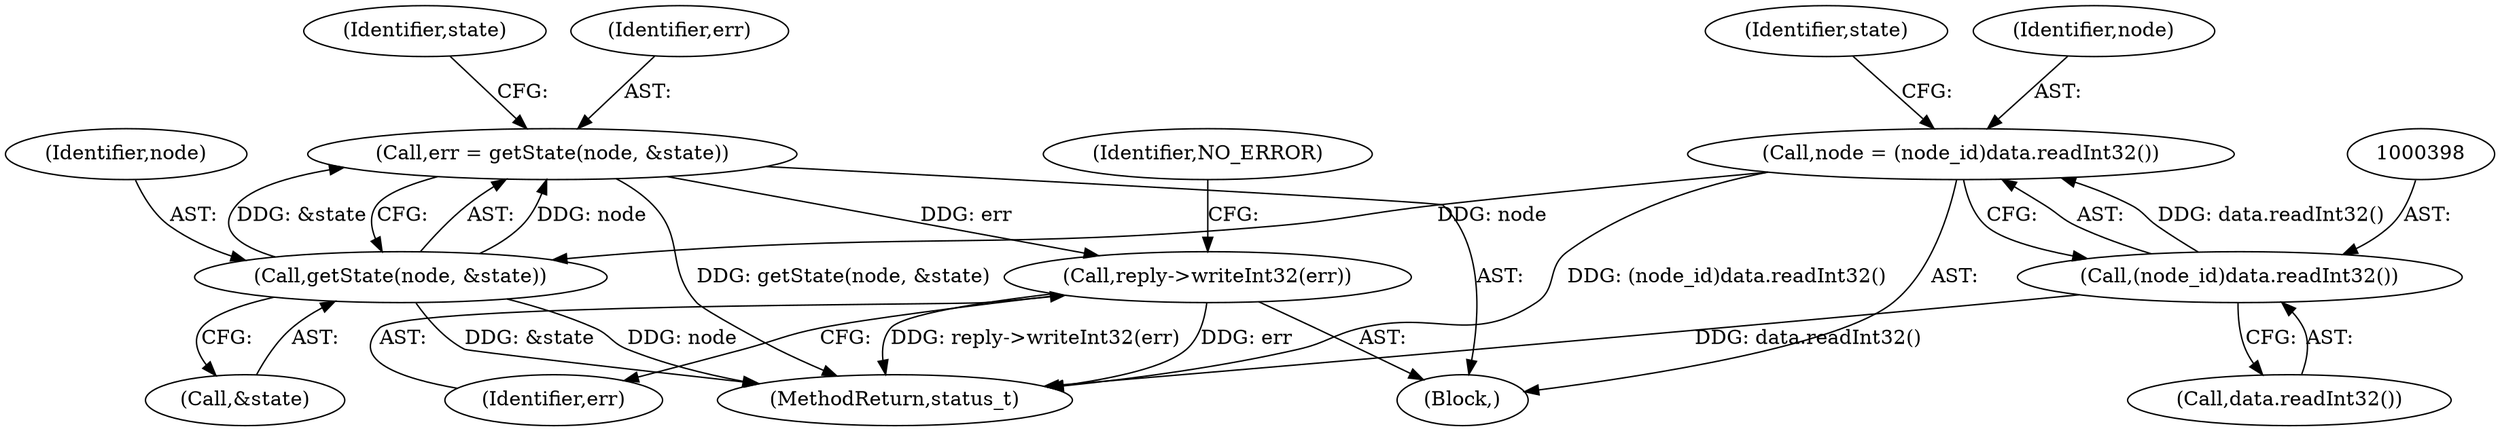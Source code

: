 digraph "0_Android_8d87321b704cb3f88e8cae668937d001fd63d5e3@API" {
"1000413" [label="(Call,reply->writeInt32(err))"];
"1000405" [label="(Call,err = getState(node, &state))"];
"1000407" [label="(Call,getState(node, &state))"];
"1000395" [label="(Call,node = (node_id)data.readInt32())"];
"1000397" [label="(Call,(node_id)data.readInt32())"];
"1000413" [label="(Call,reply->writeInt32(err))"];
"1000389" [label="(Block,)"];
"1000408" [label="(Identifier,node)"];
"1001207" [label="(MethodReturn,status_t)"];
"1000405" [label="(Call,err = getState(node, &state))"];
"1000397" [label="(Call,(node_id)data.readInt32())"];
"1000402" [label="(Identifier,state)"];
"1000414" [label="(Identifier,err)"];
"1000412" [label="(Identifier,state)"];
"1000396" [label="(Identifier,node)"];
"1000395" [label="(Call,node = (node_id)data.readInt32())"];
"1000399" [label="(Call,data.readInt32())"];
"1000416" [label="(Identifier,NO_ERROR)"];
"1000409" [label="(Call,&state)"];
"1000407" [label="(Call,getState(node, &state))"];
"1000406" [label="(Identifier,err)"];
"1000413" -> "1000389"  [label="AST: "];
"1000413" -> "1000414"  [label="CFG: "];
"1000414" -> "1000413"  [label="AST: "];
"1000416" -> "1000413"  [label="CFG: "];
"1000413" -> "1001207"  [label="DDG: err"];
"1000413" -> "1001207"  [label="DDG: reply->writeInt32(err)"];
"1000405" -> "1000413"  [label="DDG: err"];
"1000405" -> "1000389"  [label="AST: "];
"1000405" -> "1000407"  [label="CFG: "];
"1000406" -> "1000405"  [label="AST: "];
"1000407" -> "1000405"  [label="AST: "];
"1000412" -> "1000405"  [label="CFG: "];
"1000405" -> "1001207"  [label="DDG: getState(node, &state)"];
"1000407" -> "1000405"  [label="DDG: node"];
"1000407" -> "1000405"  [label="DDG: &state"];
"1000407" -> "1000409"  [label="CFG: "];
"1000408" -> "1000407"  [label="AST: "];
"1000409" -> "1000407"  [label="AST: "];
"1000407" -> "1001207"  [label="DDG: &state"];
"1000407" -> "1001207"  [label="DDG: node"];
"1000395" -> "1000407"  [label="DDG: node"];
"1000395" -> "1000389"  [label="AST: "];
"1000395" -> "1000397"  [label="CFG: "];
"1000396" -> "1000395"  [label="AST: "];
"1000397" -> "1000395"  [label="AST: "];
"1000402" -> "1000395"  [label="CFG: "];
"1000395" -> "1001207"  [label="DDG: (node_id)data.readInt32()"];
"1000397" -> "1000395"  [label="DDG: data.readInt32()"];
"1000397" -> "1000399"  [label="CFG: "];
"1000398" -> "1000397"  [label="AST: "];
"1000399" -> "1000397"  [label="AST: "];
"1000397" -> "1001207"  [label="DDG: data.readInt32()"];
}
